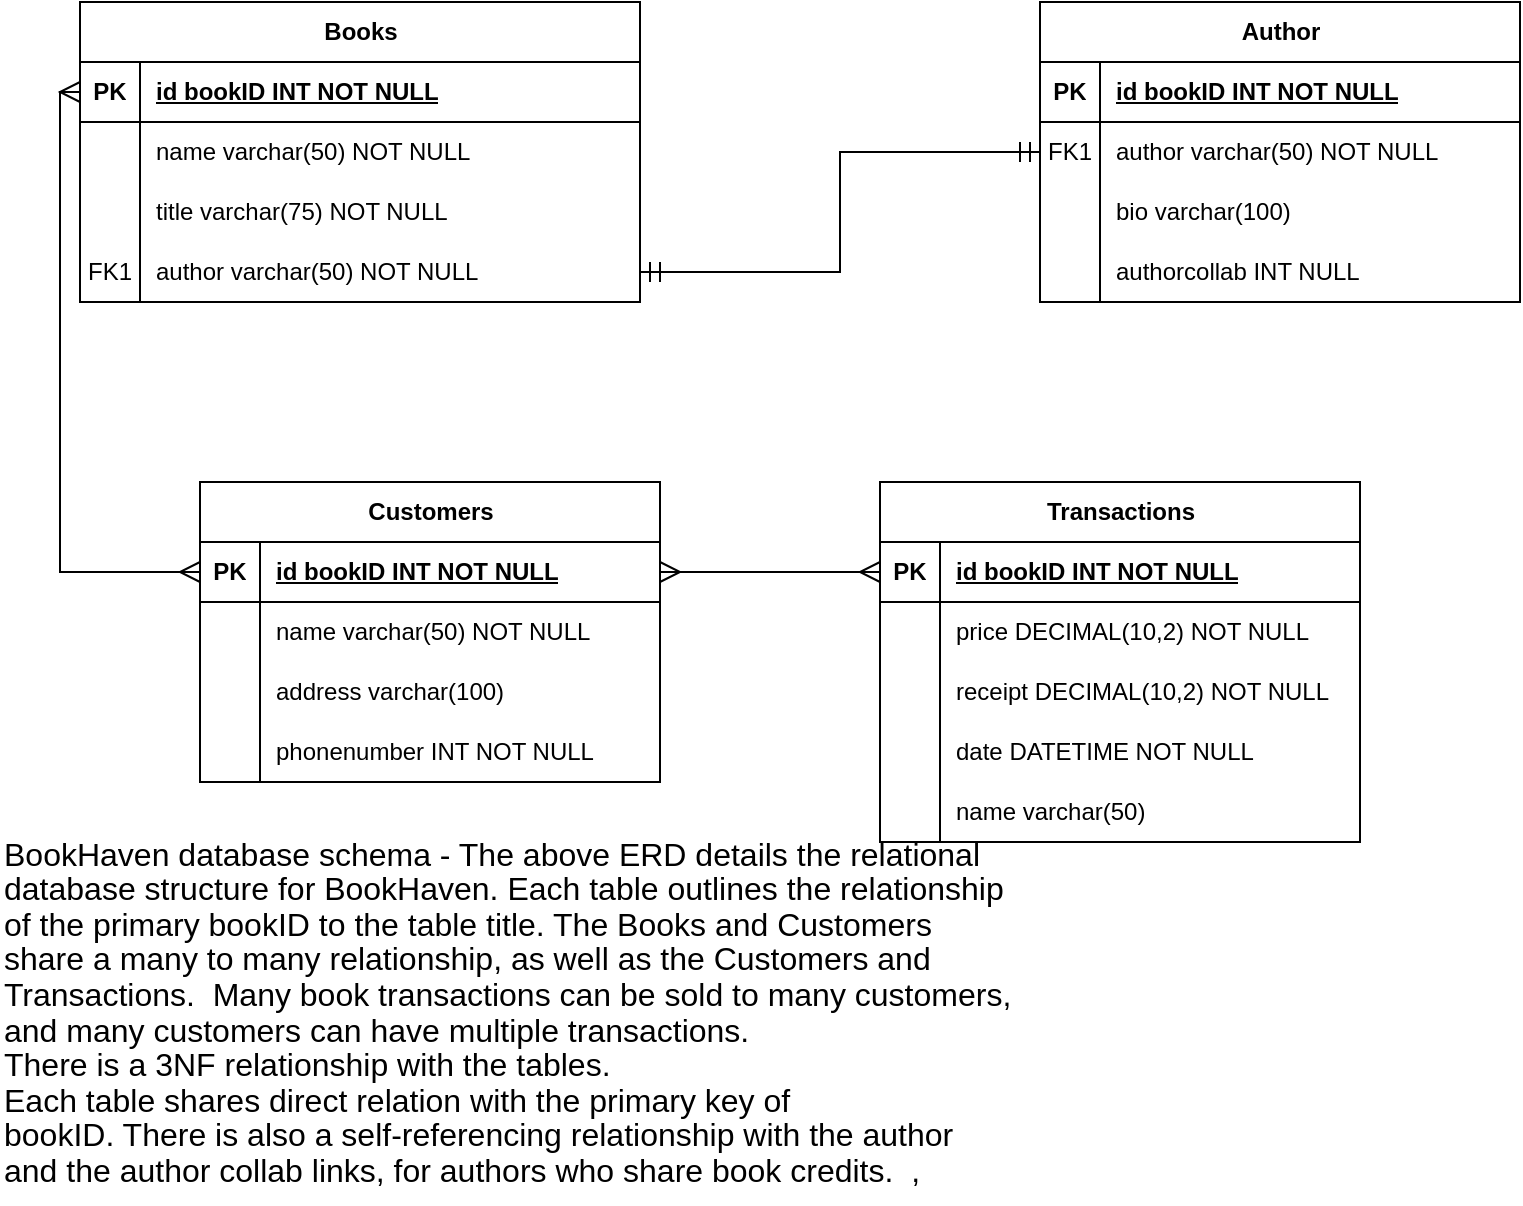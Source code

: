 <mxfile version="24.4.8" type="github">
  <diagram name="Page-1" id="b520641d-4fe3-3701-9064-5fc419738815">
    <mxGraphModel dx="880" dy="518" grid="1" gridSize="10" guides="1" tooltips="1" connect="1" arrows="1" fold="1" page="1" pageScale="1" pageWidth="1100" pageHeight="850" background="none" math="0" shadow="0">
      <root>
        <mxCell id="0" />
        <mxCell id="1" parent="0" />
        <mxCell id="zmjlTHQmK8Kd3rQYt212-67" value="" style="shape=tableRow;horizontal=0;startSize=0;swimlaneHead=0;swimlaneBody=0;top=0;left=0;bottom=0;right=0;collapsible=0;dropTarget=0;fillColor=none;points=[[0,0.5],[1,0.5]];portConstraint=eastwest;strokeColor=inherit;fontSize=16;" vertex="1" parent="1">
          <mxGeometry x="60" y="160" width="180" height="30" as="geometry" />
        </mxCell>
        <mxCell id="zmjlTHQmK8Kd3rQYt212-68" value="" style="shape=partialRectangle;html=1;whiteSpace=wrap;connectable=0;fillColor=none;top=0;left=0;bottom=0;right=0;overflow=hidden;strokeColor=inherit;fontSize=16;" vertex="1" parent="zmjlTHQmK8Kd3rQYt212-67">
          <mxGeometry width="40" height="30" as="geometry">
            <mxRectangle width="40" height="30" as="alternateBounds" />
          </mxGeometry>
        </mxCell>
        <mxCell id="zmjlTHQmK8Kd3rQYt212-97" value="Transactions" style="shape=table;startSize=30;container=1;collapsible=1;childLayout=tableLayout;fixedRows=1;rowLines=0;fontStyle=1;align=center;resizeLast=1;html=1;" vertex="1" parent="1">
          <mxGeometry x="480" y="280" width="240" height="180" as="geometry" />
        </mxCell>
        <mxCell id="zmjlTHQmK8Kd3rQYt212-98" value="" style="shape=tableRow;horizontal=0;startSize=0;swimlaneHead=0;swimlaneBody=0;fillColor=none;collapsible=0;dropTarget=0;points=[[0,0.5],[1,0.5]];portConstraint=eastwest;top=0;left=0;right=0;bottom=1;" vertex="1" parent="zmjlTHQmK8Kd3rQYt212-97">
          <mxGeometry y="30" width="240" height="30" as="geometry" />
        </mxCell>
        <mxCell id="zmjlTHQmK8Kd3rQYt212-99" value="PK" style="shape=partialRectangle;connectable=0;fillColor=none;top=0;left=0;bottom=0;right=0;fontStyle=1;overflow=hidden;whiteSpace=wrap;html=1;" vertex="1" parent="zmjlTHQmK8Kd3rQYt212-98">
          <mxGeometry width="30" height="30" as="geometry">
            <mxRectangle width="30" height="30" as="alternateBounds" />
          </mxGeometry>
        </mxCell>
        <mxCell id="zmjlTHQmK8Kd3rQYt212-100" value="id bookID INT NOT NULL" style="shape=partialRectangle;connectable=0;fillColor=none;top=0;left=0;bottom=0;right=0;align=left;spacingLeft=6;fontStyle=5;overflow=hidden;whiteSpace=wrap;html=1;" vertex="1" parent="zmjlTHQmK8Kd3rQYt212-98">
          <mxGeometry x="30" width="210" height="30" as="geometry">
            <mxRectangle width="210" height="30" as="alternateBounds" />
          </mxGeometry>
        </mxCell>
        <mxCell id="zmjlTHQmK8Kd3rQYt212-101" value="" style="shape=tableRow;horizontal=0;startSize=0;swimlaneHead=0;swimlaneBody=0;fillColor=none;collapsible=0;dropTarget=0;points=[[0,0.5],[1,0.5]];portConstraint=eastwest;top=0;left=0;right=0;bottom=0;" vertex="1" parent="zmjlTHQmK8Kd3rQYt212-97">
          <mxGeometry y="60" width="240" height="30" as="geometry" />
        </mxCell>
        <mxCell id="zmjlTHQmK8Kd3rQYt212-102" value="" style="shape=partialRectangle;connectable=0;fillColor=none;top=0;left=0;bottom=0;right=0;editable=1;overflow=hidden;whiteSpace=wrap;html=1;" vertex="1" parent="zmjlTHQmK8Kd3rQYt212-101">
          <mxGeometry width="30" height="30" as="geometry">
            <mxRectangle width="30" height="30" as="alternateBounds" />
          </mxGeometry>
        </mxCell>
        <mxCell id="zmjlTHQmK8Kd3rQYt212-103" value="price DECIMAL(10,2) NOT NULL" style="shape=partialRectangle;connectable=0;fillColor=none;top=0;left=0;bottom=0;right=0;align=left;spacingLeft=6;overflow=hidden;whiteSpace=wrap;html=1;" vertex="1" parent="zmjlTHQmK8Kd3rQYt212-101">
          <mxGeometry x="30" width="210" height="30" as="geometry">
            <mxRectangle width="210" height="30" as="alternateBounds" />
          </mxGeometry>
        </mxCell>
        <mxCell id="zmjlTHQmK8Kd3rQYt212-104" value="" style="shape=tableRow;horizontal=0;startSize=0;swimlaneHead=0;swimlaneBody=0;fillColor=none;collapsible=0;dropTarget=0;points=[[0,0.5],[1,0.5]];portConstraint=eastwest;top=0;left=0;right=0;bottom=0;" vertex="1" parent="zmjlTHQmK8Kd3rQYt212-97">
          <mxGeometry y="90" width="240" height="30" as="geometry" />
        </mxCell>
        <mxCell id="zmjlTHQmK8Kd3rQYt212-105" value="" style="shape=partialRectangle;connectable=0;fillColor=none;top=0;left=0;bottom=0;right=0;editable=1;overflow=hidden;whiteSpace=wrap;html=1;" vertex="1" parent="zmjlTHQmK8Kd3rQYt212-104">
          <mxGeometry width="30" height="30" as="geometry">
            <mxRectangle width="30" height="30" as="alternateBounds" />
          </mxGeometry>
        </mxCell>
        <mxCell id="zmjlTHQmK8Kd3rQYt212-106" value="receipt DECIMAL(10,2) NOT NULL" style="shape=partialRectangle;connectable=0;fillColor=none;top=0;left=0;bottom=0;right=0;align=left;spacingLeft=6;overflow=hidden;whiteSpace=wrap;html=1;" vertex="1" parent="zmjlTHQmK8Kd3rQYt212-104">
          <mxGeometry x="30" width="210" height="30" as="geometry">
            <mxRectangle width="210" height="30" as="alternateBounds" />
          </mxGeometry>
        </mxCell>
        <mxCell id="zmjlTHQmK8Kd3rQYt212-107" value="" style="shape=tableRow;horizontal=0;startSize=0;swimlaneHead=0;swimlaneBody=0;fillColor=none;collapsible=0;dropTarget=0;points=[[0,0.5],[1,0.5]];portConstraint=eastwest;top=0;left=0;right=0;bottom=0;" vertex="1" parent="zmjlTHQmK8Kd3rQYt212-97">
          <mxGeometry y="120" width="240" height="30" as="geometry" />
        </mxCell>
        <mxCell id="zmjlTHQmK8Kd3rQYt212-108" value="" style="shape=partialRectangle;connectable=0;fillColor=none;top=0;left=0;bottom=0;right=0;editable=1;overflow=hidden;whiteSpace=wrap;html=1;" vertex="1" parent="zmjlTHQmK8Kd3rQYt212-107">
          <mxGeometry width="30" height="30" as="geometry">
            <mxRectangle width="30" height="30" as="alternateBounds" />
          </mxGeometry>
        </mxCell>
        <mxCell id="zmjlTHQmK8Kd3rQYt212-109" value="date DATETIME NOT NULL" style="shape=partialRectangle;connectable=0;fillColor=none;top=0;left=0;bottom=0;right=0;align=left;spacingLeft=6;overflow=hidden;whiteSpace=wrap;html=1;" vertex="1" parent="zmjlTHQmK8Kd3rQYt212-107">
          <mxGeometry x="30" width="210" height="30" as="geometry">
            <mxRectangle width="210" height="30" as="alternateBounds" />
          </mxGeometry>
        </mxCell>
        <mxCell id="zmjlTHQmK8Kd3rQYt212-149" value="" style="shape=tableRow;horizontal=0;startSize=0;swimlaneHead=0;swimlaneBody=0;fillColor=none;collapsible=0;dropTarget=0;points=[[0,0.5],[1,0.5]];portConstraint=eastwest;top=0;left=0;right=0;bottom=0;" vertex="1" parent="zmjlTHQmK8Kd3rQYt212-97">
          <mxGeometry y="150" width="240" height="30" as="geometry" />
        </mxCell>
        <mxCell id="zmjlTHQmK8Kd3rQYt212-150" value="" style="shape=partialRectangle;connectable=0;fillColor=none;top=0;left=0;bottom=0;right=0;editable=1;overflow=hidden;whiteSpace=wrap;html=1;" vertex="1" parent="zmjlTHQmK8Kd3rQYt212-149">
          <mxGeometry width="30" height="30" as="geometry">
            <mxRectangle width="30" height="30" as="alternateBounds" />
          </mxGeometry>
        </mxCell>
        <mxCell id="zmjlTHQmK8Kd3rQYt212-151" value="name varchar(50)" style="shape=partialRectangle;connectable=0;fillColor=none;top=0;left=0;bottom=0;right=0;align=left;spacingLeft=6;overflow=hidden;whiteSpace=wrap;html=1;" vertex="1" parent="zmjlTHQmK8Kd3rQYt212-149">
          <mxGeometry x="30" width="210" height="30" as="geometry">
            <mxRectangle width="210" height="30" as="alternateBounds" />
          </mxGeometry>
        </mxCell>
        <mxCell id="zmjlTHQmK8Kd3rQYt212-110" value="Customers" style="shape=table;startSize=30;container=1;collapsible=1;childLayout=tableLayout;fixedRows=1;rowLines=0;fontStyle=1;align=center;resizeLast=1;html=1;" vertex="1" parent="1">
          <mxGeometry x="140" y="280" width="230" height="150" as="geometry" />
        </mxCell>
        <mxCell id="zmjlTHQmK8Kd3rQYt212-111" value="" style="shape=tableRow;horizontal=0;startSize=0;swimlaneHead=0;swimlaneBody=0;fillColor=none;collapsible=0;dropTarget=0;points=[[0,0.5],[1,0.5]];portConstraint=eastwest;top=0;left=0;right=0;bottom=1;" vertex="1" parent="zmjlTHQmK8Kd3rQYt212-110">
          <mxGeometry y="30" width="230" height="30" as="geometry" />
        </mxCell>
        <mxCell id="zmjlTHQmK8Kd3rQYt212-112" value="PK" style="shape=partialRectangle;connectable=0;fillColor=none;top=0;left=0;bottom=0;right=0;fontStyle=1;overflow=hidden;whiteSpace=wrap;html=1;" vertex="1" parent="zmjlTHQmK8Kd3rQYt212-111">
          <mxGeometry width="30" height="30" as="geometry">
            <mxRectangle width="30" height="30" as="alternateBounds" />
          </mxGeometry>
        </mxCell>
        <mxCell id="zmjlTHQmK8Kd3rQYt212-113" value="id bookID INT NOT NULL" style="shape=partialRectangle;connectable=0;fillColor=none;top=0;left=0;bottom=0;right=0;align=left;spacingLeft=6;fontStyle=5;overflow=hidden;whiteSpace=wrap;html=1;" vertex="1" parent="zmjlTHQmK8Kd3rQYt212-111">
          <mxGeometry x="30" width="200" height="30" as="geometry">
            <mxRectangle width="200" height="30" as="alternateBounds" />
          </mxGeometry>
        </mxCell>
        <mxCell id="zmjlTHQmK8Kd3rQYt212-114" value="" style="shape=tableRow;horizontal=0;startSize=0;swimlaneHead=0;swimlaneBody=0;fillColor=none;collapsible=0;dropTarget=0;points=[[0,0.5],[1,0.5]];portConstraint=eastwest;top=0;left=0;right=0;bottom=0;" vertex="1" parent="zmjlTHQmK8Kd3rQYt212-110">
          <mxGeometry y="60" width="230" height="30" as="geometry" />
        </mxCell>
        <mxCell id="zmjlTHQmK8Kd3rQYt212-115" value="" style="shape=partialRectangle;connectable=0;fillColor=none;top=0;left=0;bottom=0;right=0;editable=1;overflow=hidden;whiteSpace=wrap;html=1;" vertex="1" parent="zmjlTHQmK8Kd3rQYt212-114">
          <mxGeometry width="30" height="30" as="geometry">
            <mxRectangle width="30" height="30" as="alternateBounds" />
          </mxGeometry>
        </mxCell>
        <mxCell id="zmjlTHQmK8Kd3rQYt212-116" value="name varchar(50) NOT NULL" style="shape=partialRectangle;connectable=0;fillColor=none;top=0;left=0;bottom=0;right=0;align=left;spacingLeft=6;overflow=hidden;whiteSpace=wrap;html=1;" vertex="1" parent="zmjlTHQmK8Kd3rQYt212-114">
          <mxGeometry x="30" width="200" height="30" as="geometry">
            <mxRectangle width="200" height="30" as="alternateBounds" />
          </mxGeometry>
        </mxCell>
        <mxCell id="zmjlTHQmK8Kd3rQYt212-117" value="" style="shape=tableRow;horizontal=0;startSize=0;swimlaneHead=0;swimlaneBody=0;fillColor=none;collapsible=0;dropTarget=0;points=[[0,0.5],[1,0.5]];portConstraint=eastwest;top=0;left=0;right=0;bottom=0;" vertex="1" parent="zmjlTHQmK8Kd3rQYt212-110">
          <mxGeometry y="90" width="230" height="30" as="geometry" />
        </mxCell>
        <mxCell id="zmjlTHQmK8Kd3rQYt212-118" value="" style="shape=partialRectangle;connectable=0;fillColor=none;top=0;left=0;bottom=0;right=0;editable=1;overflow=hidden;whiteSpace=wrap;html=1;" vertex="1" parent="zmjlTHQmK8Kd3rQYt212-117">
          <mxGeometry width="30" height="30" as="geometry">
            <mxRectangle width="30" height="30" as="alternateBounds" />
          </mxGeometry>
        </mxCell>
        <mxCell id="zmjlTHQmK8Kd3rQYt212-119" value="address varchar(100)" style="shape=partialRectangle;connectable=0;fillColor=none;top=0;left=0;bottom=0;right=0;align=left;spacingLeft=6;overflow=hidden;whiteSpace=wrap;html=1;" vertex="1" parent="zmjlTHQmK8Kd3rQYt212-117">
          <mxGeometry x="30" width="200" height="30" as="geometry">
            <mxRectangle width="200" height="30" as="alternateBounds" />
          </mxGeometry>
        </mxCell>
        <mxCell id="zmjlTHQmK8Kd3rQYt212-120" value="" style="shape=tableRow;horizontal=0;startSize=0;swimlaneHead=0;swimlaneBody=0;fillColor=none;collapsible=0;dropTarget=0;points=[[0,0.5],[1,0.5]];portConstraint=eastwest;top=0;left=0;right=0;bottom=0;" vertex="1" parent="zmjlTHQmK8Kd3rQYt212-110">
          <mxGeometry y="120" width="230" height="30" as="geometry" />
        </mxCell>
        <mxCell id="zmjlTHQmK8Kd3rQYt212-121" value="" style="shape=partialRectangle;connectable=0;fillColor=none;top=0;left=0;bottom=0;right=0;editable=1;overflow=hidden;whiteSpace=wrap;html=1;" vertex="1" parent="zmjlTHQmK8Kd3rQYt212-120">
          <mxGeometry width="30" height="30" as="geometry">
            <mxRectangle width="30" height="30" as="alternateBounds" />
          </mxGeometry>
        </mxCell>
        <mxCell id="zmjlTHQmK8Kd3rQYt212-122" value="phonenumber INT NOT NULL" style="shape=partialRectangle;connectable=0;fillColor=none;top=0;left=0;bottom=0;right=0;align=left;spacingLeft=6;overflow=hidden;whiteSpace=wrap;html=1;" vertex="1" parent="zmjlTHQmK8Kd3rQYt212-120">
          <mxGeometry x="30" width="200" height="30" as="geometry">
            <mxRectangle width="200" height="30" as="alternateBounds" />
          </mxGeometry>
        </mxCell>
        <mxCell id="zmjlTHQmK8Kd3rQYt212-123" value="Author" style="shape=table;startSize=30;container=1;collapsible=1;childLayout=tableLayout;fixedRows=1;rowLines=0;fontStyle=1;align=center;resizeLast=1;html=1;" vertex="1" parent="1">
          <mxGeometry x="560" y="40" width="240" height="150" as="geometry" />
        </mxCell>
        <mxCell id="zmjlTHQmK8Kd3rQYt212-124" value="" style="shape=tableRow;horizontal=0;startSize=0;swimlaneHead=0;swimlaneBody=0;fillColor=none;collapsible=0;dropTarget=0;points=[[0,0.5],[1,0.5]];portConstraint=eastwest;top=0;left=0;right=0;bottom=1;" vertex="1" parent="zmjlTHQmK8Kd3rQYt212-123">
          <mxGeometry y="30" width="240" height="30" as="geometry" />
        </mxCell>
        <mxCell id="zmjlTHQmK8Kd3rQYt212-125" value="PK" style="shape=partialRectangle;connectable=0;fillColor=none;top=0;left=0;bottom=0;right=0;fontStyle=1;overflow=hidden;whiteSpace=wrap;html=1;" vertex="1" parent="zmjlTHQmK8Kd3rQYt212-124">
          <mxGeometry width="30" height="30" as="geometry">
            <mxRectangle width="30" height="30" as="alternateBounds" />
          </mxGeometry>
        </mxCell>
        <mxCell id="zmjlTHQmK8Kd3rQYt212-126" value="id bookID INT NOT NULL" style="shape=partialRectangle;connectable=0;fillColor=none;top=0;left=0;bottom=0;right=0;align=left;spacingLeft=6;fontStyle=5;overflow=hidden;whiteSpace=wrap;html=1;" vertex="1" parent="zmjlTHQmK8Kd3rQYt212-124">
          <mxGeometry x="30" width="210" height="30" as="geometry">
            <mxRectangle width="210" height="30" as="alternateBounds" />
          </mxGeometry>
        </mxCell>
        <mxCell id="zmjlTHQmK8Kd3rQYt212-127" value="" style="shape=tableRow;horizontal=0;startSize=0;swimlaneHead=0;swimlaneBody=0;fillColor=none;collapsible=0;dropTarget=0;points=[[0,0.5],[1,0.5]];portConstraint=eastwest;top=0;left=0;right=0;bottom=0;" vertex="1" parent="zmjlTHQmK8Kd3rQYt212-123">
          <mxGeometry y="60" width="240" height="30" as="geometry" />
        </mxCell>
        <mxCell id="zmjlTHQmK8Kd3rQYt212-128" value="FK1" style="shape=partialRectangle;connectable=0;fillColor=none;top=0;left=0;bottom=0;right=0;editable=1;overflow=hidden;whiteSpace=wrap;html=1;" vertex="1" parent="zmjlTHQmK8Kd3rQYt212-127">
          <mxGeometry width="30" height="30" as="geometry">
            <mxRectangle width="30" height="30" as="alternateBounds" />
          </mxGeometry>
        </mxCell>
        <mxCell id="zmjlTHQmK8Kd3rQYt212-129" value="author varchar(50) NOT NULL" style="shape=partialRectangle;connectable=0;fillColor=none;top=0;left=0;bottom=0;right=0;align=left;spacingLeft=6;overflow=hidden;whiteSpace=wrap;html=1;" vertex="1" parent="zmjlTHQmK8Kd3rQYt212-127">
          <mxGeometry x="30" width="210" height="30" as="geometry">
            <mxRectangle width="210" height="30" as="alternateBounds" />
          </mxGeometry>
        </mxCell>
        <mxCell id="zmjlTHQmK8Kd3rQYt212-130" value="" style="shape=tableRow;horizontal=0;startSize=0;swimlaneHead=0;swimlaneBody=0;fillColor=none;collapsible=0;dropTarget=0;points=[[0,0.5],[1,0.5]];portConstraint=eastwest;top=0;left=0;right=0;bottom=0;" vertex="1" parent="zmjlTHQmK8Kd3rQYt212-123">
          <mxGeometry y="90" width="240" height="30" as="geometry" />
        </mxCell>
        <mxCell id="zmjlTHQmK8Kd3rQYt212-131" value="" style="shape=partialRectangle;connectable=0;fillColor=none;top=0;left=0;bottom=0;right=0;editable=1;overflow=hidden;whiteSpace=wrap;html=1;" vertex="1" parent="zmjlTHQmK8Kd3rQYt212-130">
          <mxGeometry width="30" height="30" as="geometry">
            <mxRectangle width="30" height="30" as="alternateBounds" />
          </mxGeometry>
        </mxCell>
        <mxCell id="zmjlTHQmK8Kd3rQYt212-132" value="bio varchar(100)&amp;nbsp;" style="shape=partialRectangle;connectable=0;fillColor=none;top=0;left=0;bottom=0;right=0;align=left;spacingLeft=6;overflow=hidden;whiteSpace=wrap;html=1;" vertex="1" parent="zmjlTHQmK8Kd3rQYt212-130">
          <mxGeometry x="30" width="210" height="30" as="geometry">
            <mxRectangle width="210" height="30" as="alternateBounds" />
          </mxGeometry>
        </mxCell>
        <mxCell id="zmjlTHQmK8Kd3rQYt212-133" value="" style="shape=tableRow;horizontal=0;startSize=0;swimlaneHead=0;swimlaneBody=0;fillColor=none;collapsible=0;dropTarget=0;points=[[0,0.5],[1,0.5]];portConstraint=eastwest;top=0;left=0;right=0;bottom=0;" vertex="1" parent="zmjlTHQmK8Kd3rQYt212-123">
          <mxGeometry y="120" width="240" height="30" as="geometry" />
        </mxCell>
        <mxCell id="zmjlTHQmK8Kd3rQYt212-134" value="" style="shape=partialRectangle;connectable=0;fillColor=none;top=0;left=0;bottom=0;right=0;editable=1;overflow=hidden;whiteSpace=wrap;html=1;" vertex="1" parent="zmjlTHQmK8Kd3rQYt212-133">
          <mxGeometry width="30" height="30" as="geometry">
            <mxRectangle width="30" height="30" as="alternateBounds" />
          </mxGeometry>
        </mxCell>
        <mxCell id="zmjlTHQmK8Kd3rQYt212-135" value="authorcollab INT NULL" style="shape=partialRectangle;connectable=0;fillColor=none;top=0;left=0;bottom=0;right=0;align=left;spacingLeft=6;overflow=hidden;whiteSpace=wrap;html=1;" vertex="1" parent="zmjlTHQmK8Kd3rQYt212-133">
          <mxGeometry x="30" width="210" height="30" as="geometry">
            <mxRectangle width="210" height="30" as="alternateBounds" />
          </mxGeometry>
        </mxCell>
        <mxCell id="zmjlTHQmK8Kd3rQYt212-136" value="Books" style="shape=table;startSize=30;container=1;collapsible=1;childLayout=tableLayout;fixedRows=1;rowLines=0;fontStyle=1;align=center;resizeLast=1;html=1;" vertex="1" parent="1">
          <mxGeometry x="80" y="40" width="280" height="150" as="geometry" />
        </mxCell>
        <mxCell id="zmjlTHQmK8Kd3rQYt212-137" value="" style="shape=tableRow;horizontal=0;startSize=0;swimlaneHead=0;swimlaneBody=0;fillColor=none;collapsible=0;dropTarget=0;points=[[0,0.5],[1,0.5]];portConstraint=eastwest;top=0;left=0;right=0;bottom=1;" vertex="1" parent="zmjlTHQmK8Kd3rQYt212-136">
          <mxGeometry y="30" width="280" height="30" as="geometry" />
        </mxCell>
        <mxCell id="zmjlTHQmK8Kd3rQYt212-138" value="PK" style="shape=partialRectangle;connectable=0;fillColor=none;top=0;left=0;bottom=0;right=0;fontStyle=1;overflow=hidden;whiteSpace=wrap;html=1;" vertex="1" parent="zmjlTHQmK8Kd3rQYt212-137">
          <mxGeometry width="30" height="30" as="geometry">
            <mxRectangle width="30" height="30" as="alternateBounds" />
          </mxGeometry>
        </mxCell>
        <mxCell id="zmjlTHQmK8Kd3rQYt212-139" value="id bookID INT NOT NULL" style="shape=partialRectangle;connectable=0;fillColor=none;top=0;left=0;bottom=0;right=0;align=left;spacingLeft=6;fontStyle=5;overflow=hidden;whiteSpace=wrap;html=1;" vertex="1" parent="zmjlTHQmK8Kd3rQYt212-137">
          <mxGeometry x="30" width="250" height="30" as="geometry">
            <mxRectangle width="250" height="30" as="alternateBounds" />
          </mxGeometry>
        </mxCell>
        <mxCell id="zmjlTHQmK8Kd3rQYt212-140" value="" style="shape=tableRow;horizontal=0;startSize=0;swimlaneHead=0;swimlaneBody=0;fillColor=none;collapsible=0;dropTarget=0;points=[[0,0.5],[1,0.5]];portConstraint=eastwest;top=0;left=0;right=0;bottom=0;" vertex="1" parent="zmjlTHQmK8Kd3rQYt212-136">
          <mxGeometry y="60" width="280" height="30" as="geometry" />
        </mxCell>
        <mxCell id="zmjlTHQmK8Kd3rQYt212-141" value="" style="shape=partialRectangle;connectable=0;fillColor=none;top=0;left=0;bottom=0;right=0;editable=1;overflow=hidden;whiteSpace=wrap;html=1;" vertex="1" parent="zmjlTHQmK8Kd3rQYt212-140">
          <mxGeometry width="30" height="30" as="geometry">
            <mxRectangle width="30" height="30" as="alternateBounds" />
          </mxGeometry>
        </mxCell>
        <mxCell id="zmjlTHQmK8Kd3rQYt212-142" value="name varchar(50) NOT NULL" style="shape=partialRectangle;connectable=0;fillColor=none;top=0;left=0;bottom=0;right=0;align=left;spacingLeft=6;overflow=hidden;whiteSpace=wrap;html=1;" vertex="1" parent="zmjlTHQmK8Kd3rQYt212-140">
          <mxGeometry x="30" width="250" height="30" as="geometry">
            <mxRectangle width="250" height="30" as="alternateBounds" />
          </mxGeometry>
        </mxCell>
        <mxCell id="zmjlTHQmK8Kd3rQYt212-143" value="" style="shape=tableRow;horizontal=0;startSize=0;swimlaneHead=0;swimlaneBody=0;fillColor=none;collapsible=0;dropTarget=0;points=[[0,0.5],[1,0.5]];portConstraint=eastwest;top=0;left=0;right=0;bottom=0;" vertex="1" parent="zmjlTHQmK8Kd3rQYt212-136">
          <mxGeometry y="90" width="280" height="30" as="geometry" />
        </mxCell>
        <mxCell id="zmjlTHQmK8Kd3rQYt212-144" value="" style="shape=partialRectangle;connectable=0;fillColor=none;top=0;left=0;bottom=0;right=0;editable=1;overflow=hidden;whiteSpace=wrap;html=1;" vertex="1" parent="zmjlTHQmK8Kd3rQYt212-143">
          <mxGeometry width="30" height="30" as="geometry">
            <mxRectangle width="30" height="30" as="alternateBounds" />
          </mxGeometry>
        </mxCell>
        <mxCell id="zmjlTHQmK8Kd3rQYt212-145" value="title varchar(75) NOT NULL" style="shape=partialRectangle;connectable=0;fillColor=none;top=0;left=0;bottom=0;right=0;align=left;spacingLeft=6;overflow=hidden;whiteSpace=wrap;html=1;" vertex="1" parent="zmjlTHQmK8Kd3rQYt212-143">
          <mxGeometry x="30" width="250" height="30" as="geometry">
            <mxRectangle width="250" height="30" as="alternateBounds" />
          </mxGeometry>
        </mxCell>
        <mxCell id="zmjlTHQmK8Kd3rQYt212-146" value="" style="shape=tableRow;horizontal=0;startSize=0;swimlaneHead=0;swimlaneBody=0;fillColor=none;collapsible=0;dropTarget=0;points=[[0,0.5],[1,0.5]];portConstraint=eastwest;top=0;left=0;right=0;bottom=0;" vertex="1" parent="zmjlTHQmK8Kd3rQYt212-136">
          <mxGeometry y="120" width="280" height="30" as="geometry" />
        </mxCell>
        <mxCell id="zmjlTHQmK8Kd3rQYt212-147" value="FK1" style="shape=partialRectangle;connectable=0;fillColor=none;top=0;left=0;bottom=0;right=0;editable=1;overflow=hidden;whiteSpace=wrap;html=1;" vertex="1" parent="zmjlTHQmK8Kd3rQYt212-146">
          <mxGeometry width="30" height="30" as="geometry">
            <mxRectangle width="30" height="30" as="alternateBounds" />
          </mxGeometry>
        </mxCell>
        <mxCell id="zmjlTHQmK8Kd3rQYt212-148" value="author varchar(50) NOT NULL" style="shape=partialRectangle;connectable=0;fillColor=none;top=0;left=0;bottom=0;right=0;align=left;spacingLeft=6;overflow=hidden;whiteSpace=wrap;html=1;" vertex="1" parent="zmjlTHQmK8Kd3rQYt212-146">
          <mxGeometry x="30" width="250" height="30" as="geometry">
            <mxRectangle width="250" height="30" as="alternateBounds" />
          </mxGeometry>
        </mxCell>
        <mxCell id="zmjlTHQmK8Kd3rQYt212-154" style="edgeStyle=none;curved=1;rounded=0;orthogonalLoop=1;jettySize=auto;html=1;exitX=0;exitY=0.5;exitDx=0;exitDy=0;fontSize=12;startSize=8;endSize=8;entryX=0;entryY=0.5;entryDx=0;entryDy=0;" edge="1" parent="zmjlTHQmK8Kd3rQYt212-136" source="zmjlTHQmK8Kd3rQYt212-137" target="zmjlTHQmK8Kd3rQYt212-137">
          <mxGeometry relative="1" as="geometry">
            <mxPoint x="-40" y="45" as="targetPoint" />
          </mxGeometry>
        </mxCell>
        <mxCell id="zmjlTHQmK8Kd3rQYt212-158" value="" style="edgeStyle=orthogonalEdgeStyle;fontSize=12;html=1;endArrow=ERmandOne;startArrow=ERmandOne;rounded=0;startSize=8;endSize=8;entryX=0;entryY=0.5;entryDx=0;entryDy=0;exitX=1;exitY=0.5;exitDx=0;exitDy=0;" edge="1" parent="1" source="zmjlTHQmK8Kd3rQYt212-146" target="zmjlTHQmK8Kd3rQYt212-127">
          <mxGeometry width="100" height="100" relative="1" as="geometry">
            <mxPoint x="380" y="310" as="sourcePoint" />
            <mxPoint x="480" y="210" as="targetPoint" />
          </mxGeometry>
        </mxCell>
        <mxCell id="zmjlTHQmK8Kd3rQYt212-159" value="" style="edgeStyle=entityRelationEdgeStyle;fontSize=12;html=1;endArrow=ERmany;startArrow=ERmany;rounded=0;startSize=8;endSize=8;curved=1;exitX=1;exitY=0.5;exitDx=0;exitDy=0;entryX=0;entryY=0.5;entryDx=0;entryDy=0;" edge="1" parent="1" source="zmjlTHQmK8Kd3rQYt212-111" target="zmjlTHQmK8Kd3rQYt212-98">
          <mxGeometry width="100" height="100" relative="1" as="geometry">
            <mxPoint x="380" y="310" as="sourcePoint" />
            <mxPoint x="480" y="210" as="targetPoint" />
          </mxGeometry>
        </mxCell>
        <mxCell id="zmjlTHQmK8Kd3rQYt212-160" value="" style="edgeStyle=orthogonalEdgeStyle;fontSize=12;html=1;endArrow=ERmany;startArrow=ERmany;rounded=0;startSize=8;endSize=8;entryX=0;entryY=0.5;entryDx=0;entryDy=0;exitX=0;exitY=0.5;exitDx=0;exitDy=0;" edge="1" parent="1" source="zmjlTHQmK8Kd3rQYt212-111" target="zmjlTHQmK8Kd3rQYt212-137">
          <mxGeometry width="100" height="100" relative="1" as="geometry">
            <mxPoint x="380" y="310" as="sourcePoint" />
            <mxPoint x="480" y="210" as="targetPoint" />
          </mxGeometry>
        </mxCell>
        <mxCell id="zmjlTHQmK8Kd3rQYt212-161" value="&lt;p style=&quot;line-height: 10%;&quot;&gt;BookHaven database schema - The above ERD details the relational&amp;nbsp;&lt;/p&gt;&lt;p style=&quot;line-height: 10%;&quot;&gt;database structure for BookHaven. Each table outlines the relationship&lt;/p&gt;&lt;p style=&quot;line-height: 10%;&quot;&gt;of the primary bookID to the table title. The Books and Customers&lt;/p&gt;&lt;p style=&quot;line-height: 10%;&quot;&gt;share a many to many relationship, as well as the Customers and&amp;nbsp;&lt;/p&gt;&lt;p style=&quot;line-height: 10%;&quot;&gt;Transactions.&amp;nbsp; Many book transactions can be sold to many customers,&lt;/p&gt;&lt;p style=&quot;line-height: 10%;&quot;&gt;and many customers can have multiple transactions.&amp;nbsp;&amp;nbsp;&lt;/p&gt;&lt;p style=&quot;line-height: 10%;&quot;&gt;There is a 3NF relationship with the tables.&lt;/p&gt;&lt;p style=&quot;line-height: 10%;&quot;&gt;&lt;span style=&quot;background-color: initial;&quot;&gt;Each table shares direct relation with the primary key of&amp;nbsp;&lt;/span&gt;&lt;/p&gt;&lt;p style=&quot;line-height: 10%;&quot;&gt;bookID. There is also a self-referencing relationship with the author&lt;/p&gt;&lt;p style=&quot;line-height: 10%;&quot;&gt;and the author collab links, for authors who share book credits.&amp;nbsp; ,&amp;nbsp;&lt;/p&gt;" style="text;strokeColor=none;fillColor=none;html=1;align=left;verticalAlign=middle;whiteSpace=wrap;rounded=0;fontSize=16;" vertex="1" parent="1">
          <mxGeometry x="40" y="480" width="510" height="130" as="geometry" />
        </mxCell>
      </root>
    </mxGraphModel>
  </diagram>
</mxfile>
